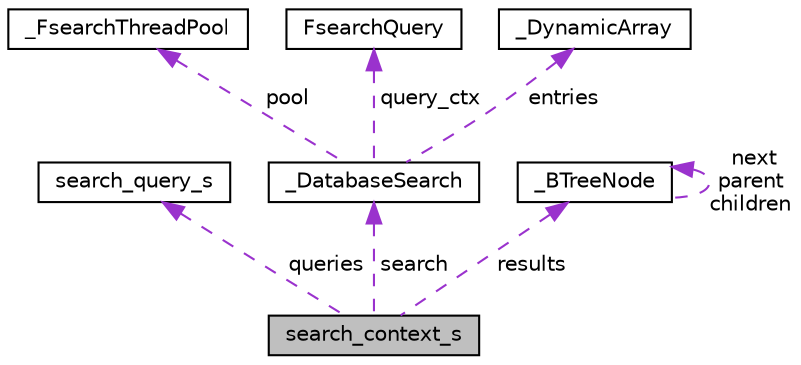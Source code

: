 digraph "search_context_s"
{
  edge [fontname="Helvetica",fontsize="10",labelfontname="Helvetica",labelfontsize="10"];
  node [fontname="Helvetica",fontsize="10",shape=record];
  Node1 [label="search_context_s",height=0.2,width=0.4,color="black", fillcolor="grey75", style="filled", fontcolor="black"];
  Node2 -> Node1 [dir="back",color="darkorchid3",fontsize="10",style="dashed",label=" queries" ,fontname="Helvetica"];
  Node2 [label="search_query_s",height=0.2,width=0.4,color="black", fillcolor="white", style="filled",URL="$structsearch__query__s.html"];
  Node3 -> Node1 [dir="back",color="darkorchid3",fontsize="10",style="dashed",label=" search" ,fontname="Helvetica"];
  Node3 [label="_DatabaseSearch",height=0.2,width=0.4,color="black", fillcolor="white", style="filled",URL="$struct___database_search.html"];
  Node4 -> Node3 [dir="back",color="darkorchid3",fontsize="10",style="dashed",label=" pool" ,fontname="Helvetica"];
  Node4 [label="_FsearchThreadPool",height=0.2,width=0.4,color="black", fillcolor="white", style="filled",URL="$struct___fsearch_thread_pool.html"];
  Node5 -> Node3 [dir="back",color="darkorchid3",fontsize="10",style="dashed",label=" query_ctx" ,fontname="Helvetica"];
  Node5 [label="FsearchQuery",height=0.2,width=0.4,color="black", fillcolor="white", style="filled",URL="$struct_fsearch_query.html"];
  Node6 -> Node3 [dir="back",color="darkorchid3",fontsize="10",style="dashed",label=" entries" ,fontname="Helvetica"];
  Node6 [label="_DynamicArray",height=0.2,width=0.4,color="black", fillcolor="white", style="filled",URL="$struct___dynamic_array.html"];
  Node7 -> Node1 [dir="back",color="darkorchid3",fontsize="10",style="dashed",label=" results" ,fontname="Helvetica"];
  Node7 [label="_BTreeNode",height=0.2,width=0.4,color="black", fillcolor="white", style="filled",URL="$struct___b_tree_node.html"];
  Node7 -> Node7 [dir="back",color="darkorchid3",fontsize="10",style="dashed",label=" next\nparent\nchildren" ,fontname="Helvetica"];
}

